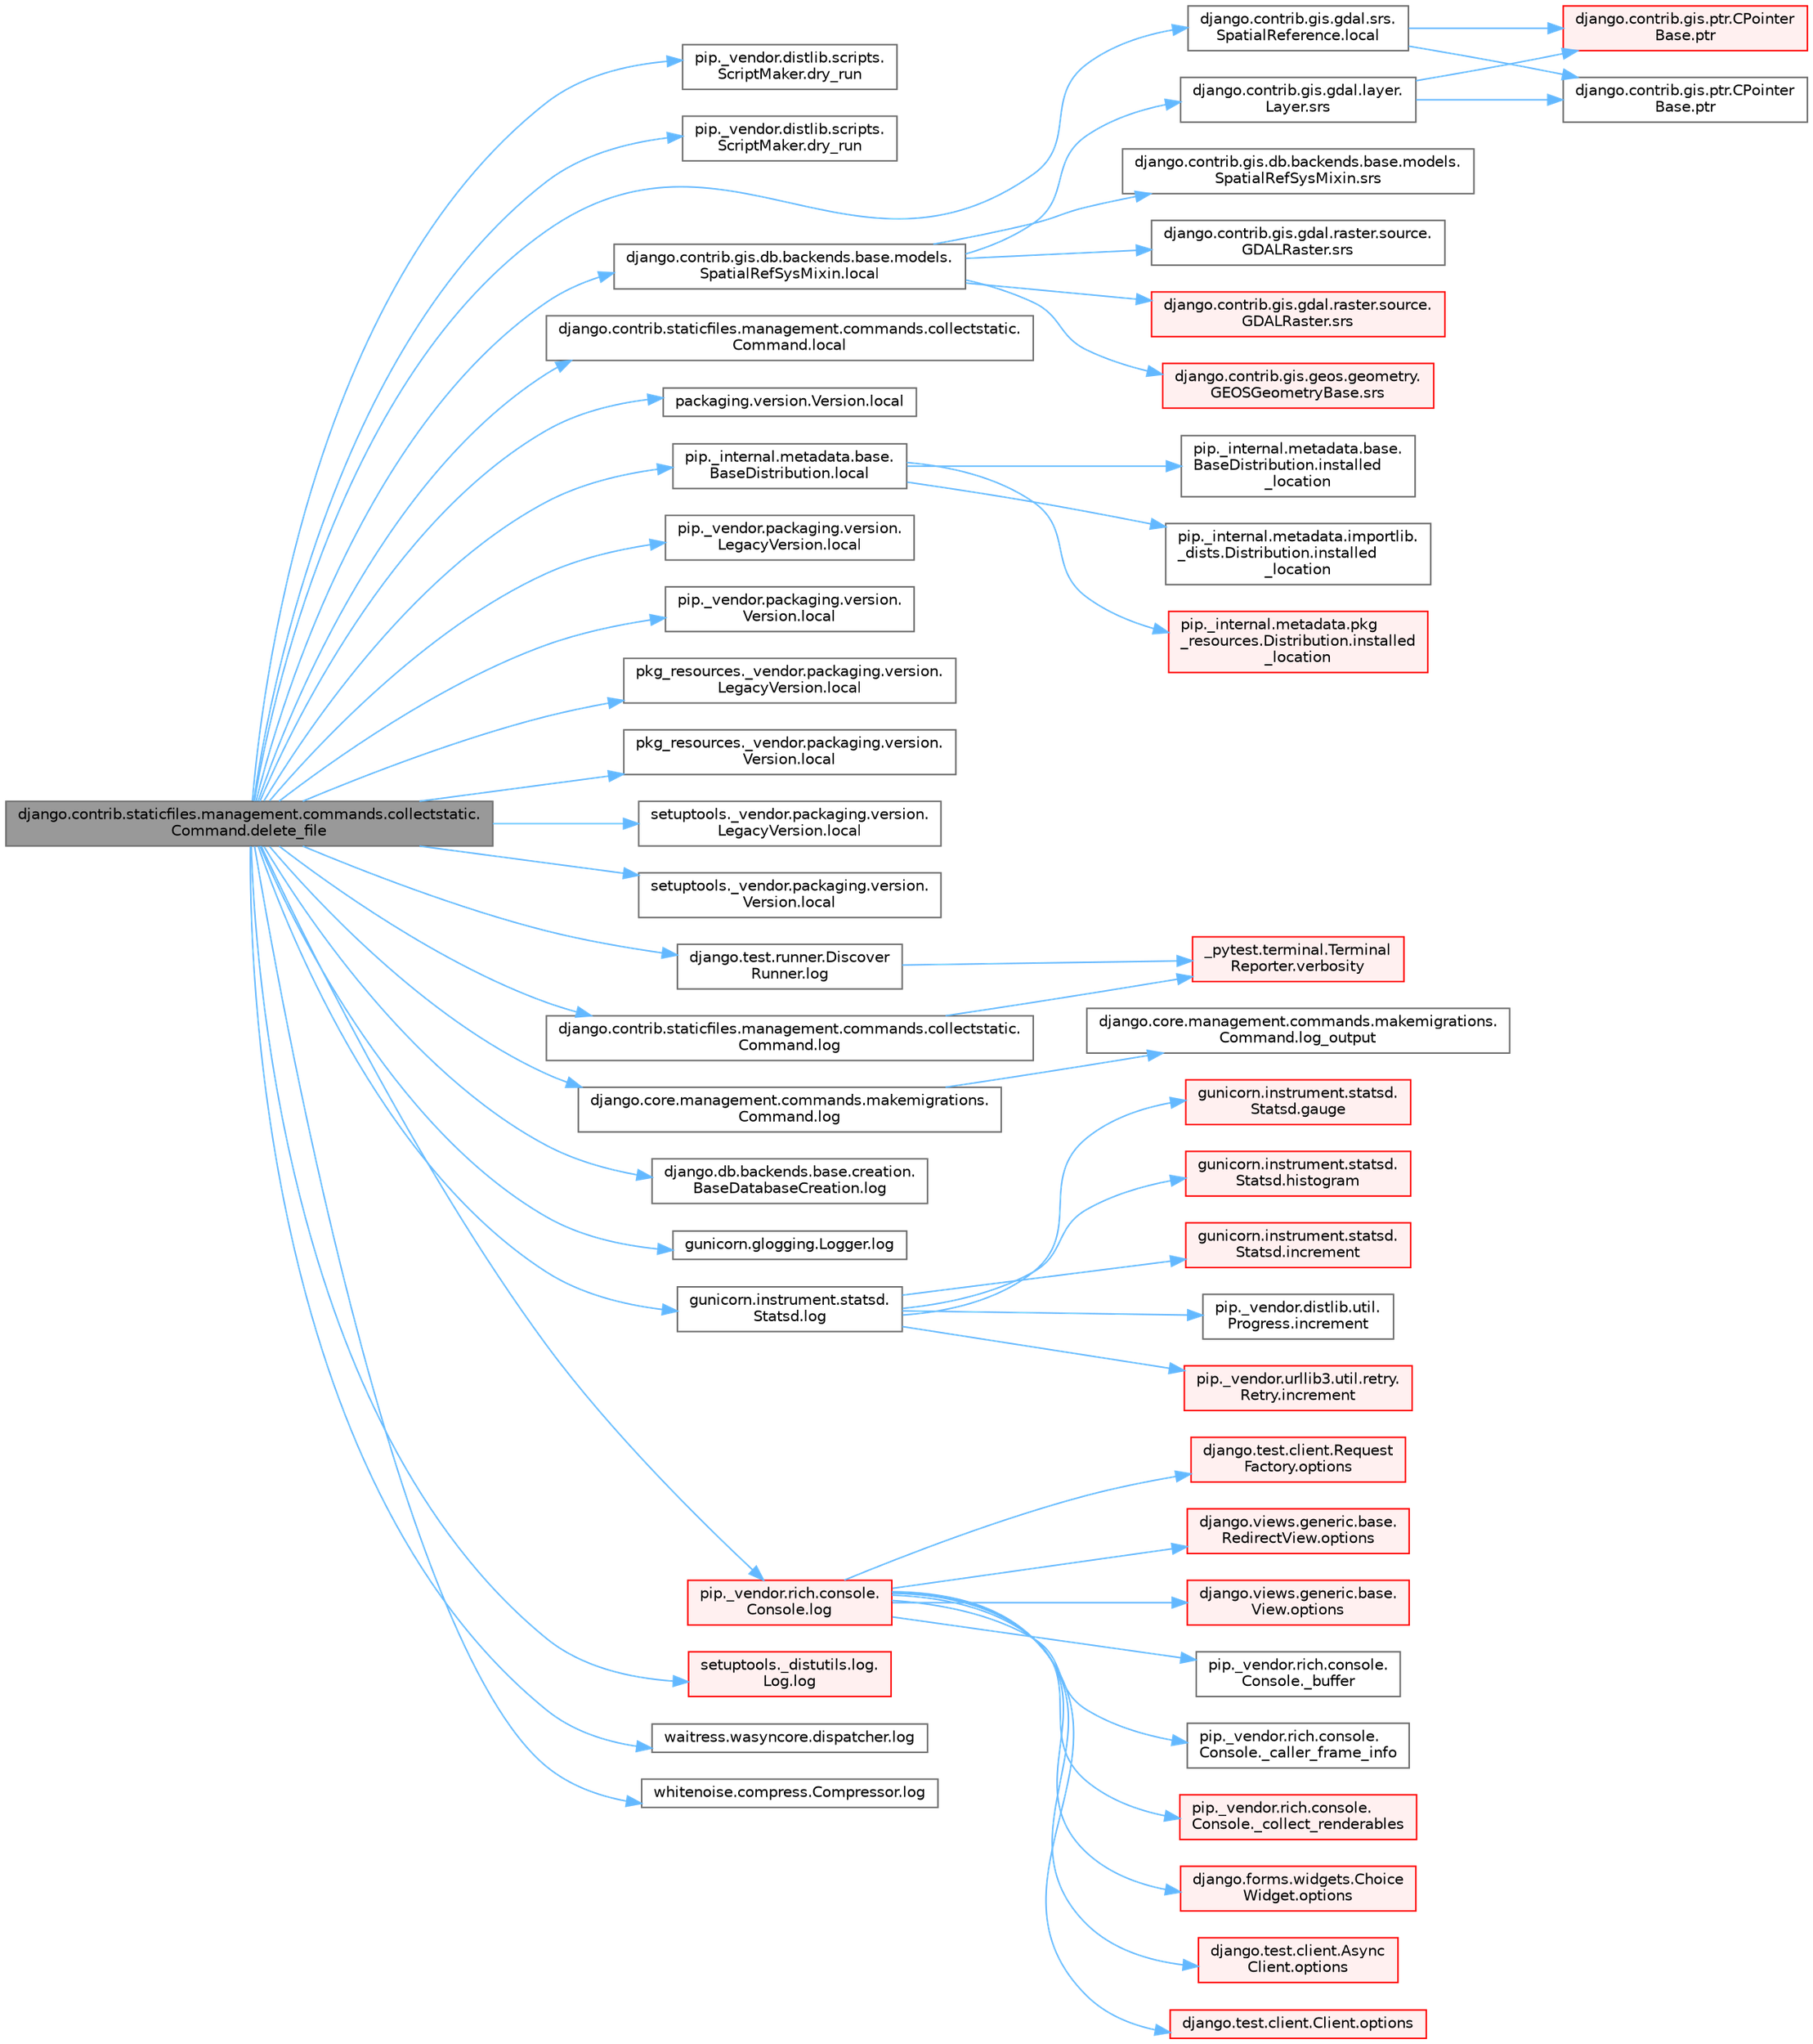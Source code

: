 digraph "django.contrib.staticfiles.management.commands.collectstatic.Command.delete_file"
{
 // LATEX_PDF_SIZE
  bgcolor="transparent";
  edge [fontname=Helvetica,fontsize=10,labelfontname=Helvetica,labelfontsize=10];
  node [fontname=Helvetica,fontsize=10,shape=box,height=0.2,width=0.4];
  rankdir="LR";
  Node1 [id="Node000001",label="django.contrib.staticfiles.management.commands.collectstatic.\lCommand.delete_file",height=0.2,width=0.4,color="gray40", fillcolor="grey60", style="filled", fontcolor="black",tooltip=" "];
  Node1 -> Node2 [id="edge1_Node000001_Node000002",color="steelblue1",style="solid",tooltip=" "];
  Node2 [id="Node000002",label="pip._vendor.distlib.scripts.\lScriptMaker.dry_run",height=0.2,width=0.4,color="grey40", fillcolor="white", style="filled",URL="$classpip_1_1__vendor_1_1distlib_1_1scripts_1_1_script_maker.html#acd0b75b087e518fe8bca3b64ea083c92",tooltip=" "];
  Node1 -> Node3 [id="edge2_Node000001_Node000003",color="steelblue1",style="solid",tooltip=" "];
  Node3 [id="Node000003",label="pip._vendor.distlib.scripts.\lScriptMaker.dry_run",height=0.2,width=0.4,color="grey40", fillcolor="white", style="filled",URL="$classpip_1_1__vendor_1_1distlib_1_1scripts_1_1_script_maker.html#aa6b275f3771cc190673279c4bf52d220",tooltip=" "];
  Node1 -> Node4 [id="edge3_Node000001_Node000004",color="steelblue1",style="solid",tooltip=" "];
  Node4 [id="Node000004",label="django.contrib.gis.db.backends.base.models.\lSpatialRefSysMixin.local",height=0.2,width=0.4,color="grey40", fillcolor="white", style="filled",URL="$classdjango_1_1contrib_1_1gis_1_1db_1_1backends_1_1base_1_1models_1_1_spatial_ref_sys_mixin.html#aa2b279a4742998c755a4b609dae36ec2",tooltip=" "];
  Node4 -> Node5 [id="edge4_Node000004_Node000005",color="steelblue1",style="solid",tooltip=" "];
  Node5 [id="Node000005",label="django.contrib.gis.db.backends.base.models.\lSpatialRefSysMixin.srs",height=0.2,width=0.4,color="grey40", fillcolor="white", style="filled",URL="$classdjango_1_1contrib_1_1gis_1_1db_1_1backends_1_1base_1_1models_1_1_spatial_ref_sys_mixin.html#ad34be004f9aba942c5d2bd011fda3044",tooltip=" "];
  Node4 -> Node6 [id="edge5_Node000004_Node000006",color="steelblue1",style="solid",tooltip=" "];
  Node6 [id="Node000006",label="django.contrib.gis.gdal.layer.\lLayer.srs",height=0.2,width=0.4,color="grey40", fillcolor="white", style="filled",URL="$classdjango_1_1contrib_1_1gis_1_1gdal_1_1layer_1_1_layer.html#ac1d51e5b32cdf55829e9a486b190ddc2",tooltip=" "];
  Node6 -> Node7 [id="edge6_Node000006_Node000007",color="steelblue1",style="solid",tooltip=" "];
  Node7 [id="Node000007",label="django.contrib.gis.ptr.CPointer\lBase.ptr",height=0.2,width=0.4,color="red", fillcolor="#FFF0F0", style="filled",URL="$classdjango_1_1contrib_1_1gis_1_1ptr_1_1_c_pointer_base.html#a55873c889d27c42497c5a832c24e041b",tooltip=" "];
  Node6 -> Node9 [id="edge7_Node000006_Node000009",color="steelblue1",style="solid",tooltip=" "];
  Node9 [id="Node000009",label="django.contrib.gis.ptr.CPointer\lBase.ptr",height=0.2,width=0.4,color="grey40", fillcolor="white", style="filled",URL="$classdjango_1_1contrib_1_1gis_1_1ptr_1_1_c_pointer_base.html#a73d2e45828ab4d985549c571852996fa",tooltip=" "];
  Node4 -> Node10 [id="edge8_Node000004_Node000010",color="steelblue1",style="solid",tooltip=" "];
  Node10 [id="Node000010",label="django.contrib.gis.gdal.raster.source.\lGDALRaster.srs",height=0.2,width=0.4,color="grey40", fillcolor="white", style="filled",URL="$classdjango_1_1contrib_1_1gis_1_1gdal_1_1raster_1_1source_1_1_g_d_a_l_raster.html#a1dbeee1eca81d7739c032009f1d7acb1",tooltip=" "];
  Node4 -> Node11 [id="edge9_Node000004_Node000011",color="steelblue1",style="solid",tooltip=" "];
  Node11 [id="Node000011",label="django.contrib.gis.gdal.raster.source.\lGDALRaster.srs",height=0.2,width=0.4,color="red", fillcolor="#FFF0F0", style="filled",URL="$classdjango_1_1contrib_1_1gis_1_1gdal_1_1raster_1_1source_1_1_g_d_a_l_raster.html#a867fd2ac08531bb04ded5f86cf484723",tooltip=" "];
  Node4 -> Node36 [id="edge10_Node000004_Node000036",color="steelblue1",style="solid",tooltip=" "];
  Node36 [id="Node000036",label="django.contrib.gis.geos.geometry.\lGEOSGeometryBase.srs",height=0.2,width=0.4,color="red", fillcolor="#FFF0F0", style="filled",URL="$classdjango_1_1contrib_1_1gis_1_1geos_1_1geometry_1_1_g_e_o_s_geometry_base.html#aa433953a244f84e09ce9775e6348c9ea",tooltip=" "];
  Node1 -> Node45 [id="edge11_Node000001_Node000045",color="steelblue1",style="solid",tooltip=" "];
  Node45 [id="Node000045",label="django.contrib.gis.gdal.srs.\lSpatialReference.local",height=0.2,width=0.4,color="grey40", fillcolor="white", style="filled",URL="$classdjango_1_1contrib_1_1gis_1_1gdal_1_1srs_1_1_spatial_reference.html#a0abebf4dd11a11920a1e2e54f39f50fd",tooltip=" "];
  Node45 -> Node7 [id="edge12_Node000045_Node000007",color="steelblue1",style="solid",tooltip=" "];
  Node45 -> Node9 [id="edge13_Node000045_Node000009",color="steelblue1",style="solid",tooltip=" "];
  Node1 -> Node46 [id="edge14_Node000001_Node000046",color="steelblue1",style="solid",tooltip=" "];
  Node46 [id="Node000046",label="django.contrib.staticfiles.management.commands.collectstatic.\lCommand.local",height=0.2,width=0.4,color="grey40", fillcolor="white", style="filled",URL="$classdjango_1_1contrib_1_1staticfiles_1_1management_1_1commands_1_1collectstatic_1_1_command.html#a03cada9a3401fcf3fac9c92aed7e2002",tooltip=" "];
  Node1 -> Node47 [id="edge15_Node000001_Node000047",color="steelblue1",style="solid",tooltip=" "];
  Node47 [id="Node000047",label="packaging.version.Version.local",height=0.2,width=0.4,color="grey40", fillcolor="white", style="filled",URL="$classpackaging_1_1version_1_1_version.html#a45188d22991efcdbe0a8356784fc00a0",tooltip=" "];
  Node1 -> Node48 [id="edge16_Node000001_Node000048",color="steelblue1",style="solid",tooltip=" "];
  Node48 [id="Node000048",label="pip._internal.metadata.base.\lBaseDistribution.local",height=0.2,width=0.4,color="grey40", fillcolor="white", style="filled",URL="$classpip_1_1__internal_1_1metadata_1_1base_1_1_base_distribution.html#a68a7931aa7d592ec9a6bcf1aaa845223",tooltip=" "];
  Node48 -> Node49 [id="edge17_Node000048_Node000049",color="steelblue1",style="solid",tooltip=" "];
  Node49 [id="Node000049",label="pip._internal.metadata.base.\lBaseDistribution.installed\l_location",height=0.2,width=0.4,color="grey40", fillcolor="white", style="filled",URL="$classpip_1_1__internal_1_1metadata_1_1base_1_1_base_distribution.html#a17d4b55a1142f9047a84e198d736bfc6",tooltip=" "];
  Node48 -> Node50 [id="edge18_Node000048_Node000050",color="steelblue1",style="solid",tooltip=" "];
  Node50 [id="Node000050",label="pip._internal.metadata.importlib.\l_dists.Distribution.installed\l_location",height=0.2,width=0.4,color="grey40", fillcolor="white", style="filled",URL="$classpip_1_1__internal_1_1metadata_1_1importlib_1_1__dists_1_1_distribution.html#a1c7fc6ffa006a950527a0d4cbde07e96",tooltip=" "];
  Node48 -> Node51 [id="edge19_Node000048_Node000051",color="steelblue1",style="solid",tooltip=" "];
  Node51 [id="Node000051",label="pip._internal.metadata.pkg\l_resources.Distribution.installed\l_location",height=0.2,width=0.4,color="red", fillcolor="#FFF0F0", style="filled",URL="$classpip_1_1__internal_1_1metadata_1_1pkg__resources_1_1_distribution.html#a69c080810a0abf33739b0ba504294f84",tooltip=" "];
  Node1 -> Node4539 [id="edge20_Node000001_Node004539",color="steelblue1",style="solid",tooltip=" "];
  Node4539 [id="Node004539",label="pip._vendor.packaging.version.\lLegacyVersion.local",height=0.2,width=0.4,color="grey40", fillcolor="white", style="filled",URL="$classpip_1_1__vendor_1_1packaging_1_1version_1_1_legacy_version.html#a60a59860ee423006f3885a51e699cbc0",tooltip=" "];
  Node1 -> Node4540 [id="edge21_Node000001_Node004540",color="steelblue1",style="solid",tooltip=" "];
  Node4540 [id="Node004540",label="pip._vendor.packaging.version.\lVersion.local",height=0.2,width=0.4,color="grey40", fillcolor="white", style="filled",URL="$classpip_1_1__vendor_1_1packaging_1_1version_1_1_version.html#ad1320245d9af9451510a2af96fa9e270",tooltip=" "];
  Node1 -> Node4541 [id="edge22_Node000001_Node004541",color="steelblue1",style="solid",tooltip=" "];
  Node4541 [id="Node004541",label="pkg_resources._vendor.packaging.version.\lLegacyVersion.local",height=0.2,width=0.4,color="grey40", fillcolor="white", style="filled",URL="$classpkg__resources_1_1__vendor_1_1packaging_1_1version_1_1_legacy_version.html#ab5202e3adbabf73ac459d78afdc0cfc5",tooltip=" "];
  Node1 -> Node4542 [id="edge23_Node000001_Node004542",color="steelblue1",style="solid",tooltip=" "];
  Node4542 [id="Node004542",label="pkg_resources._vendor.packaging.version.\lVersion.local",height=0.2,width=0.4,color="grey40", fillcolor="white", style="filled",URL="$classpkg__resources_1_1__vendor_1_1packaging_1_1version_1_1_version.html#a36e576909ed04da5b9a9d7b1443ee961",tooltip=" "];
  Node1 -> Node4543 [id="edge24_Node000001_Node004543",color="steelblue1",style="solid",tooltip=" "];
  Node4543 [id="Node004543",label="setuptools._vendor.packaging.version.\lLegacyVersion.local",height=0.2,width=0.4,color="grey40", fillcolor="white", style="filled",URL="$classsetuptools_1_1__vendor_1_1packaging_1_1version_1_1_legacy_version.html#a1c8af3f6b4898755c2d392b114d12e77",tooltip=" "];
  Node1 -> Node4544 [id="edge25_Node000001_Node004544",color="steelblue1",style="solid",tooltip=" "];
  Node4544 [id="Node004544",label="setuptools._vendor.packaging.version.\lVersion.local",height=0.2,width=0.4,color="grey40", fillcolor="white", style="filled",URL="$classsetuptools_1_1__vendor_1_1packaging_1_1version_1_1_version.html#a7d77314dddde68f3148b8c1efb5b8057",tooltip=" "];
  Node1 -> Node986 [id="edge26_Node000001_Node000986",color="steelblue1",style="solid",tooltip=" "];
  Node986 [id="Node000986",label="django.contrib.staticfiles.management.commands.collectstatic.\lCommand.log",height=0.2,width=0.4,color="grey40", fillcolor="white", style="filled",URL="$classdjango_1_1contrib_1_1staticfiles_1_1management_1_1commands_1_1collectstatic_1_1_command.html#a0e93191b90ee0993e3286343d0b2de0e",tooltip=" "];
  Node986 -> Node987 [id="edge27_Node000986_Node000987",color="steelblue1",style="solid",tooltip=" "];
  Node987 [id="Node000987",label="_pytest.terminal.Terminal\lReporter.verbosity",height=0.2,width=0.4,color="red", fillcolor="#FFF0F0", style="filled",URL="$class__pytest_1_1terminal_1_1_terminal_reporter.html#a620047ffec9ba4f5cca84af25b3adbcf",tooltip=" "];
  Node1 -> Node988 [id="edge28_Node000001_Node000988",color="steelblue1",style="solid",tooltip=" "];
  Node988 [id="Node000988",label="django.core.management.commands.makemigrations.\lCommand.log",height=0.2,width=0.4,color="grey40", fillcolor="white", style="filled",URL="$classdjango_1_1core_1_1management_1_1commands_1_1makemigrations_1_1_command.html#a0409d121552878a7416460dba8274880",tooltip=" "];
  Node988 -> Node989 [id="edge29_Node000988_Node000989",color="steelblue1",style="solid",tooltip=" "];
  Node989 [id="Node000989",label="django.core.management.commands.makemigrations.\lCommand.log_output",height=0.2,width=0.4,color="grey40", fillcolor="white", style="filled",URL="$classdjango_1_1core_1_1management_1_1commands_1_1makemigrations_1_1_command.html#ad6cb5d402888250fc170034fdee93f6d",tooltip=" "];
  Node1 -> Node990 [id="edge30_Node000001_Node000990",color="steelblue1",style="solid",tooltip=" "];
  Node990 [id="Node000990",label="django.db.backends.base.creation.\lBaseDatabaseCreation.log",height=0.2,width=0.4,color="grey40", fillcolor="white", style="filled",URL="$classdjango_1_1db_1_1backends_1_1base_1_1creation_1_1_base_database_creation.html#ac297ec931db5ec68c271ec0d91be7183",tooltip=" "];
  Node1 -> Node991 [id="edge31_Node000001_Node000991",color="steelblue1",style="solid",tooltip=" "];
  Node991 [id="Node000991",label="django.test.runner.Discover\lRunner.log",height=0.2,width=0.4,color="grey40", fillcolor="white", style="filled",URL="$classdjango_1_1test_1_1runner_1_1_discover_runner.html#af5ad8e2895b3f0c5e0a6d7113199d641",tooltip=" "];
  Node991 -> Node987 [id="edge32_Node000991_Node000987",color="steelblue1",style="solid",tooltip=" "];
  Node1 -> Node992 [id="edge33_Node000001_Node000992",color="steelblue1",style="solid",tooltip=" "];
  Node992 [id="Node000992",label="gunicorn.glogging.Logger.log",height=0.2,width=0.4,color="grey40", fillcolor="white", style="filled",URL="$classgunicorn_1_1glogging_1_1_logger.html#ad6941dede526094643dd02c53c3449b0",tooltip=" "];
  Node1 -> Node993 [id="edge34_Node000001_Node000993",color="steelblue1",style="solid",tooltip=" "];
  Node993 [id="Node000993",label="gunicorn.instrument.statsd.\lStatsd.log",height=0.2,width=0.4,color="grey40", fillcolor="white", style="filled",URL="$classgunicorn_1_1instrument_1_1statsd_1_1_statsd.html#ab99145cf0b7c66dbcebcbdcbd44b4953",tooltip=" "];
  Node993 -> Node994 [id="edge35_Node000993_Node000994",color="steelblue1",style="solid",tooltip=" "];
  Node994 [id="Node000994",label="gunicorn.instrument.statsd.\lStatsd.gauge",height=0.2,width=0.4,color="red", fillcolor="#FFF0F0", style="filled",URL="$classgunicorn_1_1instrument_1_1statsd_1_1_statsd.html#a6cebc76ae769412dfb0f0a3ec727c50d",tooltip=" "];
  Node993 -> Node996 [id="edge36_Node000993_Node000996",color="steelblue1",style="solid",tooltip=" "];
  Node996 [id="Node000996",label="gunicorn.instrument.statsd.\lStatsd.histogram",height=0.2,width=0.4,color="red", fillcolor="#FFF0F0", style="filled",URL="$classgunicorn_1_1instrument_1_1statsd_1_1_statsd.html#adee3cb12a43f643cca3c9084d77285b4",tooltip=" "];
  Node993 -> Node997 [id="edge37_Node000993_Node000997",color="steelblue1",style="solid",tooltip=" "];
  Node997 [id="Node000997",label="gunicorn.instrument.statsd.\lStatsd.increment",height=0.2,width=0.4,color="red", fillcolor="#FFF0F0", style="filled",URL="$classgunicorn_1_1instrument_1_1statsd_1_1_statsd.html#a5527687726a051a5182ee13a842b08fd",tooltip=" "];
  Node993 -> Node998 [id="edge38_Node000993_Node000998",color="steelblue1",style="solid",tooltip=" "];
  Node998 [id="Node000998",label="pip._vendor.distlib.util.\lProgress.increment",height=0.2,width=0.4,color="grey40", fillcolor="white", style="filled",URL="$classpip_1_1__vendor_1_1distlib_1_1util_1_1_progress.html#a197ffd4ac8a74898742a6cde5b4c5466",tooltip=" "];
  Node993 -> Node999 [id="edge39_Node000993_Node000999",color="steelblue1",style="solid",tooltip=" "];
  Node999 [id="Node000999",label="pip._vendor.urllib3.util.retry.\lRetry.increment",height=0.2,width=0.4,color="red", fillcolor="#FFF0F0", style="filled",URL="$classpip_1_1__vendor_1_1urllib3_1_1util_1_1retry_1_1_retry.html#a88dd993ccb2ef4b2bfa9ad0571374b12",tooltip=" "];
  Node1 -> Node1076 [id="edge40_Node000001_Node001076",color="steelblue1",style="solid",tooltip=" "];
  Node1076 [id="Node001076",label="pip._vendor.rich.console.\lConsole.log",height=0.2,width=0.4,color="red", fillcolor="#FFF0F0", style="filled",URL="$classpip_1_1__vendor_1_1rich_1_1console_1_1_console.html#af9c77e39f9413fc2b134c60cfa23b0f1",tooltip=" "];
  Node1076 -> Node129 [id="edge41_Node001076_Node000129",color="steelblue1",style="solid",tooltip=" "];
  Node129 [id="Node000129",label="pip._vendor.rich.console.\lConsole._buffer",height=0.2,width=0.4,color="grey40", fillcolor="white", style="filled",URL="$classpip_1_1__vendor_1_1rich_1_1console_1_1_console.html#a51eaf031922c907e4085937b82f5564e",tooltip=" "];
  Node1076 -> Node1077 [id="edge42_Node001076_Node001077",color="steelblue1",style="solid",tooltip=" "];
  Node1077 [id="Node001077",label="pip._vendor.rich.console.\lConsole._caller_frame_info",height=0.2,width=0.4,color="grey40", fillcolor="white", style="filled",URL="$classpip_1_1__vendor_1_1rich_1_1console_1_1_console.html#ac43cb4290591af4f04cd264aa1fc1b0f",tooltip=" "];
  Node1076 -> Node130 [id="edge43_Node001076_Node000130",color="steelblue1",style="solid",tooltip=" "];
  Node130 [id="Node000130",label="pip._vendor.rich.console.\lConsole._collect_renderables",height=0.2,width=0.4,color="red", fillcolor="#FFF0F0", style="filled",URL="$classpip_1_1__vendor_1_1rich_1_1console_1_1_console.html#ab053dc750094e77e036523f6d2c14899",tooltip=" "];
  Node1076 -> Node140 [id="edge44_Node001076_Node000140",color="steelblue1",style="solid",tooltip=" "];
  Node140 [id="Node000140",label="django.forms.widgets.Choice\lWidget.options",height=0.2,width=0.4,color="red", fillcolor="#FFF0F0", style="filled",URL="$classdjango_1_1forms_1_1widgets_1_1_choice_widget.html#a8575b90386fc2027f38ea00133cef250",tooltip=" "];
  Node1076 -> Node1078 [id="edge45_Node001076_Node001078",color="steelblue1",style="solid",tooltip=" "];
  Node1078 [id="Node001078",label="django.test.client.Async\lClient.options",height=0.2,width=0.4,color="red", fillcolor="#FFF0F0", style="filled",URL="$classdjango_1_1test_1_1client_1_1_async_client.html#a84509c6347cbc018e6335b924ec841a2",tooltip=" "];
  Node1076 -> Node1721 [id="edge46_Node001076_Node001721",color="steelblue1",style="solid",tooltip=" "];
  Node1721 [id="Node001721",label="django.test.client.Client.options",height=0.2,width=0.4,color="red", fillcolor="#FFF0F0", style="filled",URL="$classdjango_1_1test_1_1client_1_1_client.html#a839ea6375ca2184b3b60550938b6824c",tooltip=" "];
  Node1076 -> Node1723 [id="edge47_Node001076_Node001723",color="steelblue1",style="solid",tooltip=" "];
  Node1723 [id="Node001723",label="django.test.client.Request\lFactory.options",height=0.2,width=0.4,color="red", fillcolor="#FFF0F0", style="filled",URL="$classdjango_1_1test_1_1client_1_1_request_factory.html#a438a7e1be2437d680cd78d11dee77c54",tooltip=" "];
  Node1076 -> Node1727 [id="edge48_Node001076_Node001727",color="steelblue1",style="solid",tooltip=" "];
  Node1727 [id="Node001727",label="django.views.generic.base.\lRedirectView.options",height=0.2,width=0.4,color="red", fillcolor="#FFF0F0", style="filled",URL="$classdjango_1_1views_1_1generic_1_1base_1_1_redirect_view.html#a444de156c79647344c987295c47a76e1",tooltip=" "];
  Node1076 -> Node1903 [id="edge49_Node001076_Node001903",color="steelblue1",style="solid",tooltip=" "];
  Node1903 [id="Node001903",label="django.views.generic.base.\lView.options",height=0.2,width=0.4,color="red", fillcolor="#FFF0F0", style="filled",URL="$classdjango_1_1views_1_1generic_1_1base_1_1_view.html#a4d1dc440a5bae11bd7859d20ca9948e1",tooltip=" "];
  Node1 -> Node2736 [id="edge50_Node000001_Node002736",color="steelblue1",style="solid",tooltip=" "];
  Node2736 [id="Node002736",label="setuptools._distutils.log.\lLog.log",height=0.2,width=0.4,color="red", fillcolor="#FFF0F0", style="filled",URL="$classsetuptools_1_1__distutils_1_1log_1_1_log.html#af651bf90098b3f6c9f3913b91f0eda70",tooltip=" "];
  Node1 -> Node2737 [id="edge51_Node000001_Node002737",color="steelblue1",style="solid",tooltip=" "];
  Node2737 [id="Node002737",label="waitress.wasyncore.dispatcher.log",height=0.2,width=0.4,color="grey40", fillcolor="white", style="filled",URL="$classwaitress_1_1wasyncore_1_1dispatcher.html#ab4786338f40a0cf9e9df45b57d4c0a63",tooltip=" "];
  Node1 -> Node2738 [id="edge52_Node000001_Node002738",color="steelblue1",style="solid",tooltip=" "];
  Node2738 [id="Node002738",label="whitenoise.compress.Compressor.log",height=0.2,width=0.4,color="grey40", fillcolor="white", style="filled",URL="$classwhitenoise_1_1compress_1_1_compressor.html#aa70a9f98a4387e4d394529c17cdbee27",tooltip=" "];
}
